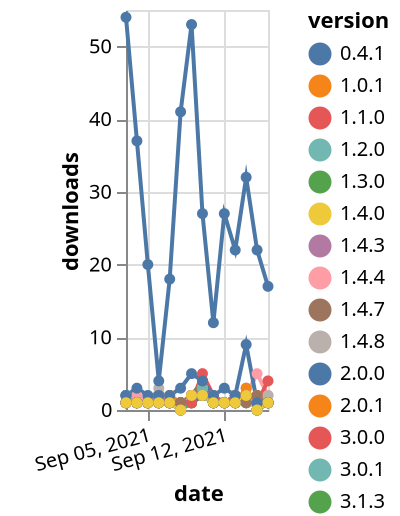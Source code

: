 {"$schema": "https://vega.github.io/schema/vega-lite/v5.json", "description": "A simple bar chart with embedded data.", "data": {"values": [{"date": "2021-09-03", "total": 239, "delta": 1, "version": "1.1.0"}, {"date": "2021-09-04", "total": 240, "delta": 1, "version": "1.1.0"}, {"date": "2021-09-05", "total": 241, "delta": 1, "version": "1.1.0"}, {"date": "2021-09-06", "total": 242, "delta": 1, "version": "1.1.0"}, {"date": "2021-09-07", "total": 243, "delta": 1, "version": "1.1.0"}, {"date": "2021-09-08", "total": 243, "delta": 0, "version": "1.1.0"}, {"date": "2021-09-09", "total": 245, "delta": 2, "version": "1.1.0"}, {"date": "2021-09-10", "total": 247, "delta": 2, "version": "1.1.0"}, {"date": "2021-09-11", "total": 248, "delta": 1, "version": "1.1.0"}, {"date": "2021-09-12", "total": 249, "delta": 1, "version": "1.1.0"}, {"date": "2021-09-13", "total": 250, "delta": 1, "version": "1.1.0"}, {"date": "2021-09-14", "total": 252, "delta": 2, "version": "1.1.0"}, {"date": "2021-09-15", "total": 252, "delta": 0, "version": "1.1.0"}, {"date": "2021-09-16", "total": 253, "delta": 1, "version": "1.1.0"}, {"date": "2021-09-03", "total": 265, "delta": 1, "version": "1.4.8"}, {"date": "2021-09-04", "total": 266, "delta": 1, "version": "1.4.8"}, {"date": "2021-09-05", "total": 267, "delta": 1, "version": "1.4.8"}, {"date": "2021-09-06", "total": 268, "delta": 1, "version": "1.4.8"}, {"date": "2021-09-07", "total": 269, "delta": 1, "version": "1.4.8"}, {"date": "2021-09-08", "total": 269, "delta": 0, "version": "1.4.8"}, {"date": "2021-09-09", "total": 271, "delta": 2, "version": "1.4.8"}, {"date": "2021-09-10", "total": 274, "delta": 3, "version": "1.4.8"}, {"date": "2021-09-11", "total": 275, "delta": 1, "version": "1.4.8"}, {"date": "2021-09-12", "total": 276, "delta": 1, "version": "1.4.8"}, {"date": "2021-09-13", "total": 277, "delta": 1, "version": "1.4.8"}, {"date": "2021-09-14", "total": 280, "delta": 3, "version": "1.4.8"}, {"date": "2021-09-15", "total": 280, "delta": 0, "version": "1.4.8"}, {"date": "2021-09-16", "total": 281, "delta": 1, "version": "1.4.8"}, {"date": "2021-09-03", "total": 220, "delta": 1, "version": "3.1.4"}, {"date": "2021-09-04", "total": 221, "delta": 1, "version": "3.1.4"}, {"date": "2021-09-05", "total": 222, "delta": 1, "version": "3.1.4"}, {"date": "2021-09-06", "total": 223, "delta": 1, "version": "3.1.4"}, {"date": "2021-09-07", "total": 224, "delta": 1, "version": "3.1.4"}, {"date": "2021-09-08", "total": 225, "delta": 1, "version": "3.1.4"}, {"date": "2021-09-09", "total": 226, "delta": 1, "version": "3.1.4"}, {"date": "2021-09-10", "total": 228, "delta": 2, "version": "3.1.4"}, {"date": "2021-09-11", "total": 229, "delta": 1, "version": "3.1.4"}, {"date": "2021-09-12", "total": 230, "delta": 1, "version": "3.1.4"}, {"date": "2021-09-13", "total": 231, "delta": 1, "version": "3.1.4"}, {"date": "2021-09-14", "total": 232, "delta": 1, "version": "3.1.4"}, {"date": "2021-09-15", "total": 233, "delta": 1, "version": "3.1.4"}, {"date": "2021-09-16", "total": 234, "delta": 1, "version": "3.1.4"}, {"date": "2021-09-03", "total": 231, "delta": 1, "version": "1.4.4"}, {"date": "2021-09-04", "total": 232, "delta": 1, "version": "1.4.4"}, {"date": "2021-09-05", "total": 233, "delta": 1, "version": "1.4.4"}, {"date": "2021-09-06", "total": 234, "delta": 1, "version": "1.4.4"}, {"date": "2021-09-07", "total": 235, "delta": 1, "version": "1.4.4"}, {"date": "2021-09-08", "total": 235, "delta": 0, "version": "1.4.4"}, {"date": "2021-09-09", "total": 237, "delta": 2, "version": "1.4.4"}, {"date": "2021-09-10", "total": 239, "delta": 2, "version": "1.4.4"}, {"date": "2021-09-11", "total": 240, "delta": 1, "version": "1.4.4"}, {"date": "2021-09-12", "total": 241, "delta": 1, "version": "1.4.4"}, {"date": "2021-09-13", "total": 242, "delta": 1, "version": "1.4.4"}, {"date": "2021-09-14", "total": 244, "delta": 2, "version": "1.4.4"}, {"date": "2021-09-15", "total": 244, "delta": 0, "version": "1.4.4"}, {"date": "2021-09-16", "total": 245, "delta": 1, "version": "1.4.4"}, {"date": "2021-09-03", "total": 2270, "delta": 1, "version": "3.1.6"}, {"date": "2021-09-04", "total": 2272, "delta": 2, "version": "3.1.6"}, {"date": "2021-09-05", "total": 2273, "delta": 1, "version": "3.1.6"}, {"date": "2021-09-06", "total": 2274, "delta": 1, "version": "3.1.6"}, {"date": "2021-09-07", "total": 2276, "delta": 2, "version": "3.1.6"}, {"date": "2021-09-08", "total": 2277, "delta": 1, "version": "3.1.6"}, {"date": "2021-09-09", "total": 2278, "delta": 1, "version": "3.1.6"}, {"date": "2021-09-10", "total": 2281, "delta": 3, "version": "3.1.6"}, {"date": "2021-09-11", "total": 2283, "delta": 2, "version": "3.1.6"}, {"date": "2021-09-12", "total": 2284, "delta": 1, "version": "3.1.6"}, {"date": "2021-09-13", "total": 2285, "delta": 1, "version": "3.1.6"}, {"date": "2021-09-14", "total": 2287, "delta": 2, "version": "3.1.6"}, {"date": "2021-09-15", "total": 2292, "delta": 5, "version": "3.1.6"}, {"date": "2021-09-16", "total": 2294, "delta": 2, "version": "3.1.6"}, {"date": "2021-09-03", "total": 4252, "delta": 2, "version": "3.3.0"}, {"date": "2021-09-04", "total": 4253, "delta": 1, "version": "3.3.0"}, {"date": "2021-09-05", "total": 4254, "delta": 1, "version": "3.3.0"}, {"date": "2021-09-06", "total": 4257, "delta": 3, "version": "3.3.0"}, {"date": "2021-09-07", "total": 4258, "delta": 1, "version": "3.3.0"}, {"date": "2021-09-08", "total": 4259, "delta": 1, "version": "3.3.0"}, {"date": "2021-09-09", "total": 4260, "delta": 1, "version": "3.3.0"}, {"date": "2021-09-10", "total": 4262, "delta": 2, "version": "3.3.0"}, {"date": "2021-09-11", "total": 4263, "delta": 1, "version": "3.3.0"}, {"date": "2021-09-12", "total": 4264, "delta": 1, "version": "3.3.0"}, {"date": "2021-09-13", "total": 4265, "delta": 1, "version": "3.3.0"}, {"date": "2021-09-14", "total": 4267, "delta": 2, "version": "3.3.0"}, {"date": "2021-09-15", "total": 4269, "delta": 2, "version": "3.3.0"}, {"date": "2021-09-16", "total": 4271, "delta": 2, "version": "3.3.0"}, {"date": "2021-09-03", "total": 253, "delta": 1, "version": "1.3.0"}, {"date": "2021-09-04", "total": 254, "delta": 1, "version": "1.3.0"}, {"date": "2021-09-05", "total": 255, "delta": 1, "version": "1.3.0"}, {"date": "2021-09-06", "total": 256, "delta": 1, "version": "1.3.0"}, {"date": "2021-09-07", "total": 257, "delta": 1, "version": "1.3.0"}, {"date": "2021-09-08", "total": 257, "delta": 0, "version": "1.3.0"}, {"date": "2021-09-09", "total": 258, "delta": 1, "version": "1.3.0"}, {"date": "2021-09-10", "total": 260, "delta": 2, "version": "1.3.0"}, {"date": "2021-09-11", "total": 261, "delta": 1, "version": "1.3.0"}, {"date": "2021-09-12", "total": 262, "delta": 1, "version": "1.3.0"}, {"date": "2021-09-13", "total": 263, "delta": 1, "version": "1.3.0"}, {"date": "2021-09-14", "total": 265, "delta": 2, "version": "1.3.0"}, {"date": "2021-09-15", "total": 265, "delta": 0, "version": "1.3.0"}, {"date": "2021-09-16", "total": 266, "delta": 1, "version": "1.3.0"}, {"date": "2021-09-03", "total": 654, "delta": 2, "version": "1.0.1"}, {"date": "2021-09-04", "total": 655, "delta": 1, "version": "1.0.1"}, {"date": "2021-09-05", "total": 656, "delta": 1, "version": "1.0.1"}, {"date": "2021-09-06", "total": 657, "delta": 1, "version": "1.0.1"}, {"date": "2021-09-07", "total": 659, "delta": 2, "version": "1.0.1"}, {"date": "2021-09-08", "total": 660, "delta": 1, "version": "1.0.1"}, {"date": "2021-09-09", "total": 661, "delta": 1, "version": "1.0.1"}, {"date": "2021-09-10", "total": 664, "delta": 3, "version": "1.0.1"}, {"date": "2021-09-11", "total": 665, "delta": 1, "version": "1.0.1"}, {"date": "2021-09-12", "total": 666, "delta": 1, "version": "1.0.1"}, {"date": "2021-09-13", "total": 667, "delta": 1, "version": "1.0.1"}, {"date": "2021-09-14", "total": 670, "delta": 3, "version": "1.0.1"}, {"date": "2021-09-15", "total": 670, "delta": 0, "version": "1.0.1"}, {"date": "2021-09-16", "total": 671, "delta": 1, "version": "1.0.1"}, {"date": "2021-09-03", "total": 656, "delta": 2, "version": "3.1.5"}, {"date": "2021-09-04", "total": 657, "delta": 1, "version": "3.1.5"}, {"date": "2021-09-05", "total": 658, "delta": 1, "version": "3.1.5"}, {"date": "2021-09-06", "total": 660, "delta": 2, "version": "3.1.5"}, {"date": "2021-09-07", "total": 661, "delta": 1, "version": "3.1.5"}, {"date": "2021-09-08", "total": 662, "delta": 1, "version": "3.1.5"}, {"date": "2021-09-09", "total": 663, "delta": 1, "version": "3.1.5"}, {"date": "2021-09-10", "total": 665, "delta": 2, "version": "3.1.5"}, {"date": "2021-09-11", "total": 666, "delta": 1, "version": "3.1.5"}, {"date": "2021-09-12", "total": 667, "delta": 1, "version": "3.1.5"}, {"date": "2021-09-13", "total": 668, "delta": 1, "version": "3.1.5"}, {"date": "2021-09-14", "total": 669, "delta": 1, "version": "3.1.5"}, {"date": "2021-09-15", "total": 670, "delta": 1, "version": "3.1.5"}, {"date": "2021-09-16", "total": 671, "delta": 1, "version": "3.1.5"}, {"date": "2021-09-03", "total": 358, "delta": 1, "version": "2.0.1"}, {"date": "2021-09-04", "total": 359, "delta": 1, "version": "2.0.1"}, {"date": "2021-09-05", "total": 360, "delta": 1, "version": "2.0.1"}, {"date": "2021-09-06", "total": 361, "delta": 1, "version": "2.0.1"}, {"date": "2021-09-07", "total": 362, "delta": 1, "version": "2.0.1"}, {"date": "2021-09-08", "total": 363, "delta": 1, "version": "2.0.1"}, {"date": "2021-09-09", "total": 364, "delta": 1, "version": "2.0.1"}, {"date": "2021-09-10", "total": 366, "delta": 2, "version": "2.0.1"}, {"date": "2021-09-11", "total": 367, "delta": 1, "version": "2.0.1"}, {"date": "2021-09-12", "total": 368, "delta": 1, "version": "2.0.1"}, {"date": "2021-09-13", "total": 369, "delta": 1, "version": "2.0.1"}, {"date": "2021-09-14", "total": 370, "delta": 1, "version": "2.0.1"}, {"date": "2021-09-15", "total": 372, "delta": 2, "version": "2.0.1"}, {"date": "2021-09-16", "total": 373, "delta": 1, "version": "2.0.1"}, {"date": "2021-09-03", "total": 222, "delta": 1, "version": "1.4.7"}, {"date": "2021-09-04", "total": 223, "delta": 1, "version": "1.4.7"}, {"date": "2021-09-05", "total": 224, "delta": 1, "version": "1.4.7"}, {"date": "2021-09-06", "total": 225, "delta": 1, "version": "1.4.7"}, {"date": "2021-09-07", "total": 226, "delta": 1, "version": "1.4.7"}, {"date": "2021-09-08", "total": 226, "delta": 0, "version": "1.4.7"}, {"date": "2021-09-09", "total": 228, "delta": 2, "version": "1.4.7"}, {"date": "2021-09-10", "total": 230, "delta": 2, "version": "1.4.7"}, {"date": "2021-09-11", "total": 231, "delta": 1, "version": "1.4.7"}, {"date": "2021-09-12", "total": 232, "delta": 1, "version": "1.4.7"}, {"date": "2021-09-13", "total": 233, "delta": 1, "version": "1.4.7"}, {"date": "2021-09-14", "total": 235, "delta": 2, "version": "1.4.7"}, {"date": "2021-09-15", "total": 235, "delta": 0, "version": "1.4.7"}, {"date": "2021-09-16", "total": 236, "delta": 1, "version": "1.4.7"}, {"date": "2021-09-03", "total": 1090, "delta": 1, "version": "3.0.1"}, {"date": "2021-09-04", "total": 1091, "delta": 1, "version": "3.0.1"}, {"date": "2021-09-05", "total": 1092, "delta": 1, "version": "3.0.1"}, {"date": "2021-09-06", "total": 1093, "delta": 1, "version": "3.0.1"}, {"date": "2021-09-07", "total": 1094, "delta": 1, "version": "3.0.1"}, {"date": "2021-09-08", "total": 1095, "delta": 1, "version": "3.0.1"}, {"date": "2021-09-09", "total": 1096, "delta": 1, "version": "3.0.1"}, {"date": "2021-09-10", "total": 1098, "delta": 2, "version": "3.0.1"}, {"date": "2021-09-11", "total": 1099, "delta": 1, "version": "3.0.1"}, {"date": "2021-09-12", "total": 1100, "delta": 1, "version": "3.0.1"}, {"date": "2021-09-13", "total": 1102, "delta": 2, "version": "3.0.1"}, {"date": "2021-09-14", "total": 1103, "delta": 1, "version": "3.0.1"}, {"date": "2021-09-15", "total": 1104, "delta": 1, "version": "3.0.1"}, {"date": "2021-09-16", "total": 1105, "delta": 1, "version": "3.0.1"}, {"date": "2021-09-03", "total": 666, "delta": 1, "version": "3.1.3"}, {"date": "2021-09-04", "total": 667, "delta": 1, "version": "3.1.3"}, {"date": "2021-09-05", "total": 668, "delta": 1, "version": "3.1.3"}, {"date": "2021-09-06", "total": 669, "delta": 1, "version": "3.1.3"}, {"date": "2021-09-07", "total": 670, "delta": 1, "version": "3.1.3"}, {"date": "2021-09-08", "total": 671, "delta": 1, "version": "3.1.3"}, {"date": "2021-09-09", "total": 672, "delta": 1, "version": "3.1.3"}, {"date": "2021-09-10", "total": 676, "delta": 4, "version": "3.1.3"}, {"date": "2021-09-11", "total": 677, "delta": 1, "version": "3.1.3"}, {"date": "2021-09-12", "total": 678, "delta": 1, "version": "3.1.3"}, {"date": "2021-09-13", "total": 679, "delta": 1, "version": "3.1.3"}, {"date": "2021-09-14", "total": 680, "delta": 1, "version": "3.1.3"}, {"date": "2021-09-15", "total": 681, "delta": 1, "version": "3.1.3"}, {"date": "2021-09-16", "total": 682, "delta": 1, "version": "3.1.3"}, {"date": "2021-09-03", "total": 209, "delta": 1, "version": "1.4.3"}, {"date": "2021-09-04", "total": 210, "delta": 1, "version": "1.4.3"}, {"date": "2021-09-05", "total": 211, "delta": 1, "version": "1.4.3"}, {"date": "2021-09-06", "total": 212, "delta": 1, "version": "1.4.3"}, {"date": "2021-09-07", "total": 213, "delta": 1, "version": "1.4.3"}, {"date": "2021-09-08", "total": 213, "delta": 0, "version": "1.4.3"}, {"date": "2021-09-09", "total": 215, "delta": 2, "version": "1.4.3"}, {"date": "2021-09-10", "total": 217, "delta": 2, "version": "1.4.3"}, {"date": "2021-09-11", "total": 218, "delta": 1, "version": "1.4.3"}, {"date": "2021-09-12", "total": 219, "delta": 1, "version": "1.4.3"}, {"date": "2021-09-13", "total": 220, "delta": 1, "version": "1.4.3"}, {"date": "2021-09-14", "total": 222, "delta": 2, "version": "1.4.3"}, {"date": "2021-09-15", "total": 222, "delta": 0, "version": "1.4.3"}, {"date": "2021-09-16", "total": 223, "delta": 1, "version": "1.4.3"}, {"date": "2021-09-03", "total": 218, "delta": 2, "version": "2.0.0"}, {"date": "2021-09-04", "total": 219, "delta": 1, "version": "2.0.0"}, {"date": "2021-09-05", "total": 220, "delta": 1, "version": "2.0.0"}, {"date": "2021-09-06", "total": 221, "delta": 1, "version": "2.0.0"}, {"date": "2021-09-07", "total": 222, "delta": 1, "version": "2.0.0"}, {"date": "2021-09-08", "total": 223, "delta": 1, "version": "2.0.0"}, {"date": "2021-09-09", "total": 224, "delta": 1, "version": "2.0.0"}, {"date": "2021-09-10", "total": 226, "delta": 2, "version": "2.0.0"}, {"date": "2021-09-11", "total": 227, "delta": 1, "version": "2.0.0"}, {"date": "2021-09-12", "total": 228, "delta": 1, "version": "2.0.0"}, {"date": "2021-09-13", "total": 229, "delta": 1, "version": "2.0.0"}, {"date": "2021-09-14", "total": 231, "delta": 2, "version": "2.0.0"}, {"date": "2021-09-15", "total": 232, "delta": 1, "version": "2.0.0"}, {"date": "2021-09-16", "total": 233, "delta": 1, "version": "2.0.0"}, {"date": "2021-09-03", "total": 359, "delta": 2, "version": "1.2.0"}, {"date": "2021-09-04", "total": 360, "delta": 1, "version": "1.2.0"}, {"date": "2021-09-05", "total": 361, "delta": 1, "version": "1.2.0"}, {"date": "2021-09-06", "total": 362, "delta": 1, "version": "1.2.0"}, {"date": "2021-09-07", "total": 363, "delta": 1, "version": "1.2.0"}, {"date": "2021-09-08", "total": 363, "delta": 0, "version": "1.2.0"}, {"date": "2021-09-09", "total": 365, "delta": 2, "version": "1.2.0"}, {"date": "2021-09-10", "total": 368, "delta": 3, "version": "1.2.0"}, {"date": "2021-09-11", "total": 369, "delta": 1, "version": "1.2.0"}, {"date": "2021-09-12", "total": 370, "delta": 1, "version": "1.2.0"}, {"date": "2021-09-13", "total": 371, "delta": 1, "version": "1.2.0"}, {"date": "2021-09-14", "total": 373, "delta": 2, "version": "1.2.0"}, {"date": "2021-09-15", "total": 373, "delta": 0, "version": "1.2.0"}, {"date": "2021-09-16", "total": 374, "delta": 1, "version": "1.2.0"}, {"date": "2021-09-03", "total": 286, "delta": 1, "version": "3.0.0"}, {"date": "2021-09-04", "total": 287, "delta": 1, "version": "3.0.0"}, {"date": "2021-09-05", "total": 288, "delta": 1, "version": "3.0.0"}, {"date": "2021-09-06", "total": 289, "delta": 1, "version": "3.0.0"}, {"date": "2021-09-07", "total": 290, "delta": 1, "version": "3.0.0"}, {"date": "2021-09-08", "total": 291, "delta": 1, "version": "3.0.0"}, {"date": "2021-09-09", "total": 292, "delta": 1, "version": "3.0.0"}, {"date": "2021-09-10", "total": 297, "delta": 5, "version": "3.0.0"}, {"date": "2021-09-11", "total": 299, "delta": 2, "version": "3.0.0"}, {"date": "2021-09-12", "total": 300, "delta": 1, "version": "3.0.0"}, {"date": "2021-09-13", "total": 302, "delta": 2, "version": "3.0.0"}, {"date": "2021-09-14", "total": 304, "delta": 2, "version": "3.0.0"}, {"date": "2021-09-15", "total": 305, "delta": 1, "version": "3.0.0"}, {"date": "2021-09-16", "total": 309, "delta": 4, "version": "3.0.0"}, {"date": "2021-09-03", "total": 591, "delta": 1, "version": "3.2.0"}, {"date": "2021-09-04", "total": 592, "delta": 1, "version": "3.2.0"}, {"date": "2021-09-05", "total": 593, "delta": 1, "version": "3.2.0"}, {"date": "2021-09-06", "total": 594, "delta": 1, "version": "3.2.0"}, {"date": "2021-09-07", "total": 595, "delta": 1, "version": "3.2.0"}, {"date": "2021-09-08", "total": 596, "delta": 1, "version": "3.2.0"}, {"date": "2021-09-09", "total": 598, "delta": 2, "version": "3.2.0"}, {"date": "2021-09-10", "total": 602, "delta": 4, "version": "3.2.0"}, {"date": "2021-09-11", "total": 603, "delta": 1, "version": "3.2.0"}, {"date": "2021-09-12", "total": 604, "delta": 1, "version": "3.2.0"}, {"date": "2021-09-13", "total": 605, "delta": 1, "version": "3.2.0"}, {"date": "2021-09-14", "total": 606, "delta": 1, "version": "3.2.0"}, {"date": "2021-09-15", "total": 608, "delta": 2, "version": "3.2.0"}, {"date": "2021-09-16", "total": 609, "delta": 1, "version": "3.2.0"}, {"date": "2021-09-03", "total": 921, "delta": 54, "version": "4.0.0"}, {"date": "2021-09-04", "total": 958, "delta": 37, "version": "4.0.0"}, {"date": "2021-09-05", "total": 978, "delta": 20, "version": "4.0.0"}, {"date": "2021-09-06", "total": 982, "delta": 4, "version": "4.0.0"}, {"date": "2021-09-07", "total": 1000, "delta": 18, "version": "4.0.0"}, {"date": "2021-09-08", "total": 1041, "delta": 41, "version": "4.0.0"}, {"date": "2021-09-09", "total": 1094, "delta": 53, "version": "4.0.0"}, {"date": "2021-09-10", "total": 1121, "delta": 27, "version": "4.0.0"}, {"date": "2021-09-11", "total": 1133, "delta": 12, "version": "4.0.0"}, {"date": "2021-09-12", "total": 1160, "delta": 27, "version": "4.0.0"}, {"date": "2021-09-13", "total": 1182, "delta": 22, "version": "4.0.0"}, {"date": "2021-09-14", "total": 1214, "delta": 32, "version": "4.0.0"}, {"date": "2021-09-15", "total": 1236, "delta": 22, "version": "4.0.0"}, {"date": "2021-09-16", "total": 1253, "delta": 17, "version": "4.0.0"}, {"date": "2021-09-03", "total": 3915, "delta": 2, "version": "0.4.1"}, {"date": "2021-09-04", "total": 3918, "delta": 3, "version": "0.4.1"}, {"date": "2021-09-05", "total": 3920, "delta": 2, "version": "0.4.1"}, {"date": "2021-09-06", "total": 3922, "delta": 2, "version": "0.4.1"}, {"date": "2021-09-07", "total": 3924, "delta": 2, "version": "0.4.1"}, {"date": "2021-09-08", "total": 3927, "delta": 3, "version": "0.4.1"}, {"date": "2021-09-09", "total": 3932, "delta": 5, "version": "0.4.1"}, {"date": "2021-09-10", "total": 3936, "delta": 4, "version": "0.4.1"}, {"date": "2021-09-11", "total": 3938, "delta": 2, "version": "0.4.1"}, {"date": "2021-09-12", "total": 3941, "delta": 3, "version": "0.4.1"}, {"date": "2021-09-13", "total": 3943, "delta": 2, "version": "0.4.1"}, {"date": "2021-09-14", "total": 3952, "delta": 9, "version": "0.4.1"}, {"date": "2021-09-15", "total": 3953, "delta": 1, "version": "0.4.1"}, {"date": "2021-09-16", "total": 3954, "delta": 1, "version": "0.4.1"}, {"date": "2021-09-03", "total": 223, "delta": 1, "version": "1.4.0"}, {"date": "2021-09-04", "total": 224, "delta": 1, "version": "1.4.0"}, {"date": "2021-09-05", "total": 225, "delta": 1, "version": "1.4.0"}, {"date": "2021-09-06", "total": 226, "delta": 1, "version": "1.4.0"}, {"date": "2021-09-07", "total": 227, "delta": 1, "version": "1.4.0"}, {"date": "2021-09-08", "total": 227, "delta": 0, "version": "1.4.0"}, {"date": "2021-09-09", "total": 229, "delta": 2, "version": "1.4.0"}, {"date": "2021-09-10", "total": 231, "delta": 2, "version": "1.4.0"}, {"date": "2021-09-11", "total": 232, "delta": 1, "version": "1.4.0"}, {"date": "2021-09-12", "total": 233, "delta": 1, "version": "1.4.0"}, {"date": "2021-09-13", "total": 234, "delta": 1, "version": "1.4.0"}, {"date": "2021-09-14", "total": 236, "delta": 2, "version": "1.4.0"}, {"date": "2021-09-15", "total": 236, "delta": 0, "version": "1.4.0"}, {"date": "2021-09-16", "total": 237, "delta": 1, "version": "1.4.0"}]}, "width": "container", "mark": {"type": "line", "point": {"filled": true}}, "encoding": {"x": {"field": "date", "type": "temporal", "timeUnit": "yearmonthdate", "title": "date", "axis": {"labelAngle": -15}}, "y": {"field": "delta", "type": "quantitative", "title": "downloads"}, "color": {"field": "version", "type": "nominal"}, "tooltip": {"field": "delta"}}}